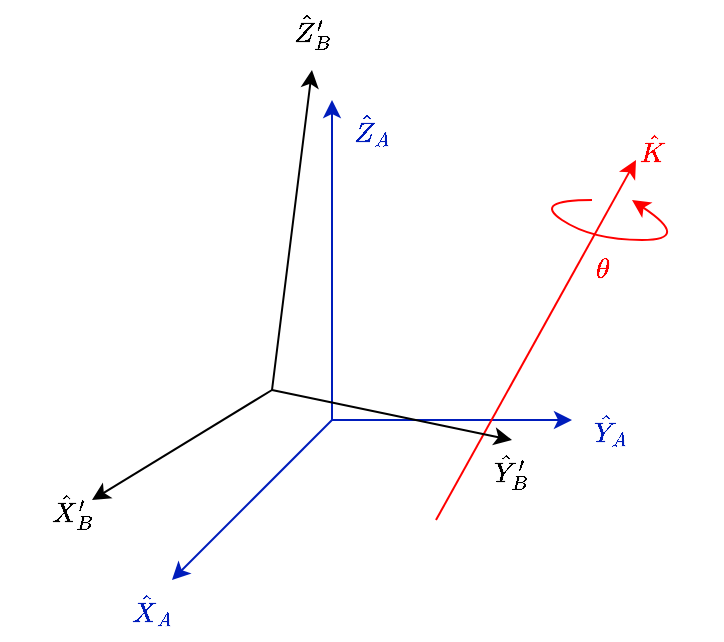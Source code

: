 <mxfile version="21.7.5" type="device">
  <diagram name="Page-1" id="zeambHMkPA4G4bChem_G">
    <mxGraphModel dx="1486" dy="376" grid="1" gridSize="10" guides="1" tooltips="1" connect="1" arrows="1" fold="1" page="1" pageScale="1" pageWidth="850" pageHeight="1100" math="1" shadow="0">
      <root>
        <mxCell id="0" />
        <mxCell id="1" parent="0" />
        <mxCell id="DcNbhtI1WggHSSJpYItG-2" value="" style="endArrow=classic;html=1;rounded=0;fillColor=#0050ef;strokeColor=#001DBC;" parent="1" edge="1">
          <mxGeometry width="50" height="50" relative="1" as="geometry">
            <mxPoint x="110" y="360" as="sourcePoint" />
            <mxPoint x="30" y="440" as="targetPoint" />
          </mxGeometry>
        </mxCell>
        <mxCell id="DcNbhtI1WggHSSJpYItG-3" value="" style="endArrow=classic;html=1;rounded=0;fillColor=#0050ef;strokeColor=#001DBC;" parent="1" edge="1">
          <mxGeometry width="50" height="50" relative="1" as="geometry">
            <mxPoint x="110" y="360" as="sourcePoint" />
            <mxPoint x="230" y="360" as="targetPoint" />
          </mxGeometry>
        </mxCell>
        <mxCell id="DcNbhtI1WggHSSJpYItG-4" value="" style="endArrow=classic;html=1;rounded=0;fillColor=#e51400;strokeColor=#ff0000;" parent="1" edge="1">
          <mxGeometry width="50" height="50" relative="1" as="geometry">
            <mxPoint x="162" y="410" as="sourcePoint" />
            <mxPoint x="262" y="230" as="targetPoint" />
          </mxGeometry>
        </mxCell>
        <mxCell id="DcNbhtI1WggHSSJpYItG-21" value="" style="curved=1;endArrow=classic;html=1;rounded=0;strokeColor=#ff0000;" parent="1" edge="1">
          <mxGeometry width="50" height="50" relative="1" as="geometry">
            <mxPoint x="240" y="250" as="sourcePoint" />
            <mxPoint x="260" y="250" as="targetPoint" />
            <Array as="points">
              <mxPoint x="210" y="250" />
              <mxPoint x="240" y="270" />
              <mxPoint x="290" y="270" />
            </Array>
          </mxGeometry>
        </mxCell>
        <mxCell id="DcNbhtI1WggHSSJpYItG-24" value="\(\hat{Z}_{A}\)" style="text;html=1;strokeColor=none;fillColor=none;align=center;verticalAlign=middle;whiteSpace=wrap;rounded=0;fontColor=#001dbc;" parent="1" vertex="1">
          <mxGeometry x="100" y="200" width="60" height="30" as="geometry" />
        </mxCell>
        <mxCell id="DcNbhtI1WggHSSJpYItG-25" value="\(\theta\)" style="text;html=1;align=center;verticalAlign=middle;resizable=0;points=[];autosize=1;strokeColor=none;fillColor=none;fontColor=#ff0000;" parent="1" vertex="1">
          <mxGeometry x="210" y="270" width="70" height="30" as="geometry" />
        </mxCell>
        <mxCell id="DcNbhtI1WggHSSJpYItG-27" value="" style="endArrow=classic;html=1;rounded=0;fillColor=#0050ef;strokeColor=#001DBC;" parent="1" edge="1">
          <mxGeometry width="50" height="50" relative="1" as="geometry">
            <mxPoint x="110" y="360" as="sourcePoint" />
            <mxPoint x="110" y="200" as="targetPoint" />
          </mxGeometry>
        </mxCell>
        <mxCell id="DcNbhtI1WggHSSJpYItG-28" value="\(\hat{Z}_{B}&#39;\)" style="text;html=1;strokeColor=none;fillColor=none;align=center;verticalAlign=middle;whiteSpace=wrap;rounded=0;" parent="1" vertex="1">
          <mxGeometry x="70" y="150" width="60" height="30" as="geometry" />
        </mxCell>
        <mxCell id="DcNbhtI1WggHSSJpYItG-31" value="\(\hat{X}_{A}\)" style="text;html=1;strokeColor=none;fillColor=none;align=center;verticalAlign=middle;whiteSpace=wrap;rounded=0;fontColor=#001dbc;" parent="1" vertex="1">
          <mxGeometry x="-10" y="440" width="60" height="30" as="geometry" />
        </mxCell>
        <mxCell id="DcNbhtI1WggHSSJpYItG-32" value="\(\hat{Y}_{A}\)" style="text;html=1;strokeColor=none;fillColor=none;align=center;verticalAlign=middle;whiteSpace=wrap;rounded=0;fontColor=#001dbc;" parent="1" vertex="1">
          <mxGeometry x="220" y="350" width="60" height="30" as="geometry" />
        </mxCell>
        <mxCell id="DcNbhtI1WggHSSJpYItG-33" value="\(\hat{Y}_{B}&#39;\)" style="text;html=1;strokeColor=none;fillColor=none;align=center;verticalAlign=middle;whiteSpace=wrap;rounded=0;" parent="1" vertex="1">
          <mxGeometry x="170" y="370" width="60" height="30" as="geometry" />
        </mxCell>
        <mxCell id="DcNbhtI1WggHSSJpYItG-34" value="\(\hat{X}_{B}&#39;\)" style="text;html=1;strokeColor=none;fillColor=none;align=center;verticalAlign=middle;whiteSpace=wrap;rounded=0;" parent="1" vertex="1">
          <mxGeometry x="-50" y="390" width="60" height="30" as="geometry" />
        </mxCell>
        <mxCell id="mxX1FRHHf3KzZ5TYv4Jr-11" value="" style="endArrow=classic;html=1;rounded=0;" edge="1" parent="1">
          <mxGeometry width="50" height="50" relative="1" as="geometry">
            <mxPoint x="80" y="345" as="sourcePoint" />
            <mxPoint x="-10" y="400" as="targetPoint" />
          </mxGeometry>
        </mxCell>
        <mxCell id="mxX1FRHHf3KzZ5TYv4Jr-12" value="" style="endArrow=classic;html=1;rounded=0;" edge="1" parent="1">
          <mxGeometry width="50" height="50" relative="1" as="geometry">
            <mxPoint x="80" y="345" as="sourcePoint" />
            <mxPoint x="200" y="370" as="targetPoint" />
          </mxGeometry>
        </mxCell>
        <mxCell id="mxX1FRHHf3KzZ5TYv4Jr-13" value="" style="endArrow=classic;html=1;rounded=0;" edge="1" parent="1">
          <mxGeometry width="50" height="50" relative="1" as="geometry">
            <mxPoint x="80" y="345" as="sourcePoint" />
            <mxPoint x="100" y="185" as="targetPoint" />
          </mxGeometry>
        </mxCell>
        <mxCell id="mxX1FRHHf3KzZ5TYv4Jr-14" value="\(\hat{K}\)" style="text;html=1;align=center;verticalAlign=middle;resizable=0;points=[];autosize=1;strokeColor=none;fillColor=none;fontColor=#ff0000;" vertex="1" parent="1">
          <mxGeometry x="235" y="210" width="70" height="30" as="geometry" />
        </mxCell>
      </root>
    </mxGraphModel>
  </diagram>
</mxfile>
